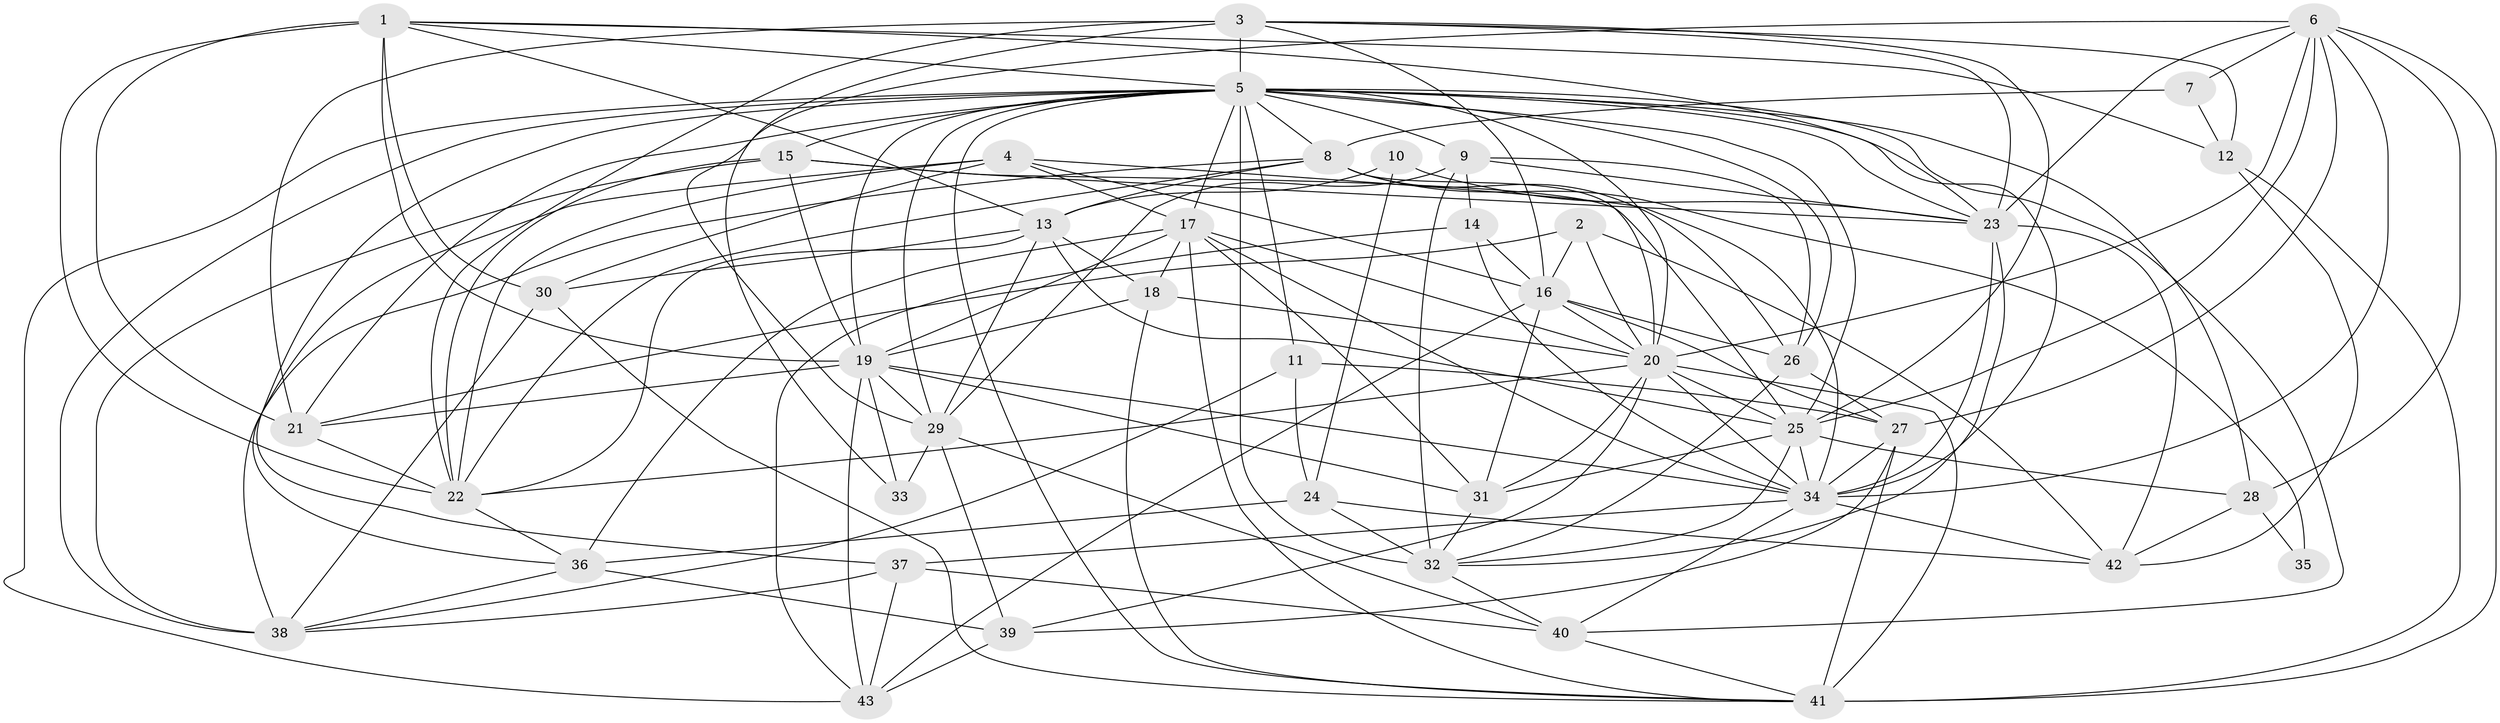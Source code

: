 // original degree distribution, {5: 0.16901408450704225, 3: 0.3028169014084507, 4: 0.2676056338028169, 7: 0.035211267605633804, 2: 0.11267605633802817, 6: 0.1056338028169014, 10: 0.007042253521126761}
// Generated by graph-tools (version 1.1) at 2025/50/03/04/25 22:50:53]
// undirected, 43 vertices, 152 edges
graph export_dot {
  node [color=gray90,style=filled];
  1;
  2;
  3;
  4;
  5;
  6;
  7;
  8;
  9;
  10;
  11;
  12;
  13;
  14;
  15;
  16;
  17;
  18;
  19;
  20;
  21;
  22;
  23;
  24;
  25;
  26;
  27;
  28;
  29;
  30;
  31;
  32;
  33;
  34;
  35;
  36;
  37;
  38;
  39;
  40;
  41;
  42;
  43;
  1 -- 5 [weight=2.0];
  1 -- 12 [weight=1.0];
  1 -- 13 [weight=2.0];
  1 -- 19 [weight=1.0];
  1 -- 21 [weight=1.0];
  1 -- 22 [weight=2.0];
  1 -- 23 [weight=1.0];
  1 -- 30 [weight=1.0];
  2 -- 16 [weight=1.0];
  2 -- 20 [weight=1.0];
  2 -- 21 [weight=1.0];
  2 -- 42 [weight=1.0];
  3 -- 5 [weight=1.0];
  3 -- 12 [weight=1.0];
  3 -- 16 [weight=1.0];
  3 -- 21 [weight=1.0];
  3 -- 22 [weight=2.0];
  3 -- 23 [weight=1.0];
  3 -- 25 [weight=1.0];
  3 -- 33 [weight=1.0];
  4 -- 16 [weight=1.0];
  4 -- 17 [weight=1.0];
  4 -- 22 [weight=2.0];
  4 -- 30 [weight=1.0];
  4 -- 34 [weight=1.0];
  4 -- 36 [weight=1.0];
  5 -- 8 [weight=3.0];
  5 -- 9 [weight=2.0];
  5 -- 11 [weight=1.0];
  5 -- 15 [weight=2.0];
  5 -- 17 [weight=2.0];
  5 -- 19 [weight=2.0];
  5 -- 20 [weight=2.0];
  5 -- 21 [weight=1.0];
  5 -- 23 [weight=1.0];
  5 -- 25 [weight=2.0];
  5 -- 26 [weight=1.0];
  5 -- 28 [weight=1.0];
  5 -- 29 [weight=2.0];
  5 -- 32 [weight=3.0];
  5 -- 34 [weight=2.0];
  5 -- 37 [weight=2.0];
  5 -- 38 [weight=1.0];
  5 -- 40 [weight=1.0];
  5 -- 41 [weight=1.0];
  5 -- 43 [weight=1.0];
  6 -- 7 [weight=1.0];
  6 -- 20 [weight=1.0];
  6 -- 23 [weight=1.0];
  6 -- 25 [weight=1.0];
  6 -- 27 [weight=1.0];
  6 -- 28 [weight=1.0];
  6 -- 29 [weight=1.0];
  6 -- 34 [weight=1.0];
  6 -- 41 [weight=1.0];
  7 -- 8 [weight=1.0];
  7 -- 12 [weight=1.0];
  8 -- 13 [weight=1.0];
  8 -- 20 [weight=1.0];
  8 -- 22 [weight=1.0];
  8 -- 26 [weight=1.0];
  8 -- 35 [weight=1.0];
  8 -- 38 [weight=1.0];
  9 -- 14 [weight=1.0];
  9 -- 23 [weight=1.0];
  9 -- 26 [weight=1.0];
  9 -- 29 [weight=1.0];
  9 -- 32 [weight=2.0];
  10 -- 13 [weight=2.0];
  10 -- 23 [weight=1.0];
  10 -- 24 [weight=1.0];
  11 -- 24 [weight=1.0];
  11 -- 27 [weight=2.0];
  11 -- 38 [weight=1.0];
  12 -- 41 [weight=1.0];
  12 -- 42 [weight=1.0];
  13 -- 18 [weight=1.0];
  13 -- 22 [weight=1.0];
  13 -- 25 [weight=1.0];
  13 -- 29 [weight=1.0];
  13 -- 30 [weight=1.0];
  14 -- 16 [weight=1.0];
  14 -- 34 [weight=2.0];
  14 -- 43 [weight=1.0];
  15 -- 19 [weight=1.0];
  15 -- 22 [weight=1.0];
  15 -- 23 [weight=2.0];
  15 -- 25 [weight=1.0];
  15 -- 38 [weight=1.0];
  16 -- 20 [weight=1.0];
  16 -- 26 [weight=2.0];
  16 -- 27 [weight=2.0];
  16 -- 31 [weight=1.0];
  16 -- 43 [weight=1.0];
  17 -- 18 [weight=1.0];
  17 -- 19 [weight=1.0];
  17 -- 20 [weight=1.0];
  17 -- 31 [weight=1.0];
  17 -- 34 [weight=1.0];
  17 -- 36 [weight=1.0];
  17 -- 41 [weight=1.0];
  18 -- 19 [weight=1.0];
  18 -- 20 [weight=1.0];
  18 -- 41 [weight=1.0];
  19 -- 21 [weight=1.0];
  19 -- 29 [weight=2.0];
  19 -- 31 [weight=1.0];
  19 -- 33 [weight=1.0];
  19 -- 34 [weight=1.0];
  19 -- 43 [weight=1.0];
  20 -- 22 [weight=1.0];
  20 -- 25 [weight=1.0];
  20 -- 31 [weight=1.0];
  20 -- 34 [weight=1.0];
  20 -- 39 [weight=1.0];
  20 -- 41 [weight=1.0];
  21 -- 22 [weight=1.0];
  22 -- 36 [weight=1.0];
  23 -- 32 [weight=1.0];
  23 -- 34 [weight=1.0];
  23 -- 42 [weight=1.0];
  24 -- 32 [weight=1.0];
  24 -- 36 [weight=1.0];
  24 -- 42 [weight=1.0];
  25 -- 28 [weight=1.0];
  25 -- 31 [weight=1.0];
  25 -- 32 [weight=1.0];
  25 -- 34 [weight=1.0];
  26 -- 27 [weight=1.0];
  26 -- 32 [weight=2.0];
  27 -- 34 [weight=2.0];
  27 -- 39 [weight=1.0];
  27 -- 41 [weight=2.0];
  28 -- 35 [weight=1.0];
  28 -- 42 [weight=1.0];
  29 -- 33 [weight=1.0];
  29 -- 39 [weight=1.0];
  29 -- 40 [weight=1.0];
  30 -- 38 [weight=1.0];
  30 -- 41 [weight=1.0];
  31 -- 32 [weight=1.0];
  32 -- 40 [weight=1.0];
  34 -- 37 [weight=3.0];
  34 -- 40 [weight=1.0];
  34 -- 42 [weight=1.0];
  36 -- 38 [weight=1.0];
  36 -- 39 [weight=1.0];
  37 -- 38 [weight=1.0];
  37 -- 40 [weight=1.0];
  37 -- 43 [weight=1.0];
  39 -- 43 [weight=1.0];
  40 -- 41 [weight=1.0];
}
